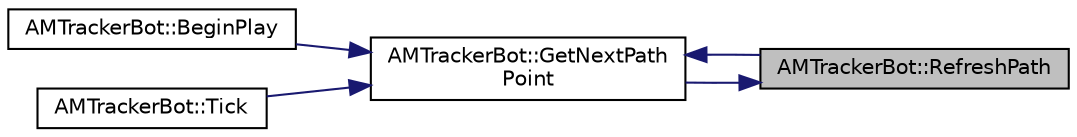 digraph "AMTrackerBot::RefreshPath"
{
 // LATEX_PDF_SIZE
  edge [fontname="Helvetica",fontsize="10",labelfontname="Helvetica",labelfontsize="10"];
  node [fontname="Helvetica",fontsize="10",shape=record];
  rankdir="RL";
  Node1 [label="AMTrackerBot::RefreshPath",height=0.2,width=0.4,color="black", fillcolor="grey75", style="filled", fontcolor="black",tooltip=" "];
  Node1 -> Node2 [dir="back",color="midnightblue",fontsize="10",style="solid"];
  Node2 [label="AMTrackerBot::GetNextPath\lPoint",height=0.2,width=0.4,color="black", fillcolor="white", style="filled",URL="$class_a_m_tracker_bot.html#a3f8cc503de9363c409af0a5e33918e73",tooltip=" "];
  Node2 -> Node3 [dir="back",color="midnightblue",fontsize="10",style="solid"];
  Node3 [label="AMTrackerBot::BeginPlay",height=0.2,width=0.4,color="black", fillcolor="white", style="filled",URL="$class_a_m_tracker_bot.html#a6873c06a06c20b18903ac0a7ef596540",tooltip=" "];
  Node2 -> Node1 [dir="back",color="midnightblue",fontsize="10",style="solid"];
  Node2 -> Node4 [dir="back",color="midnightblue",fontsize="10",style="solid"];
  Node4 [label="AMTrackerBot::Tick",height=0.2,width=0.4,color="black", fillcolor="white", style="filled",URL="$class_a_m_tracker_bot.html#aade3223249e2459d7312881305def1d4",tooltip=" "];
}
